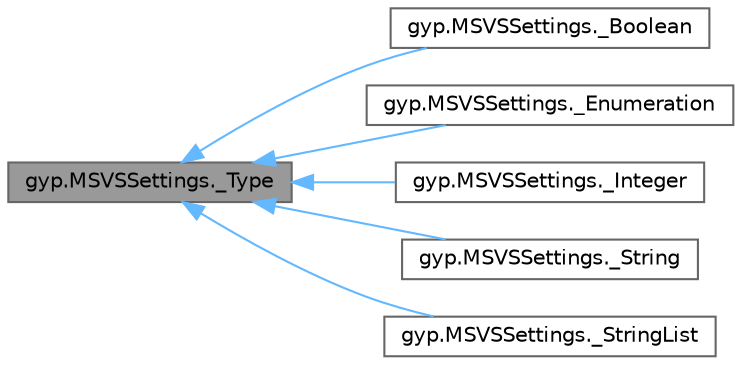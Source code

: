 digraph "gyp.MSVSSettings._Type"
{
 // LATEX_PDF_SIZE
  bgcolor="transparent";
  edge [fontname=Helvetica,fontsize=10,labelfontname=Helvetica,labelfontsize=10];
  node [fontname=Helvetica,fontsize=10,shape=box,height=0.2,width=0.4];
  rankdir="LR";
  Node1 [id="Node000001",label="gyp.MSVSSettings._Type",height=0.2,width=0.4,color="gray40", fillcolor="grey60", style="filled", fontcolor="black",tooltip=" "];
  Node1 -> Node2 [id="edge1_Node000001_Node000002",dir="back",color="steelblue1",style="solid",tooltip=" "];
  Node2 [id="Node000002",label="gyp.MSVSSettings._Boolean",height=0.2,width=0.4,color="gray40", fillcolor="white", style="filled",URL="$classgyp_1_1_m_s_v_s_settings_1_1___boolean.html",tooltip=" "];
  Node1 -> Node3 [id="edge2_Node000001_Node000003",dir="back",color="steelblue1",style="solid",tooltip=" "];
  Node3 [id="Node000003",label="gyp.MSVSSettings._Enumeration",height=0.2,width=0.4,color="gray40", fillcolor="white", style="filled",URL="$classgyp_1_1_m_s_v_s_settings_1_1___enumeration.html",tooltip=" "];
  Node1 -> Node4 [id="edge3_Node000001_Node000004",dir="back",color="steelblue1",style="solid",tooltip=" "];
  Node4 [id="Node000004",label="gyp.MSVSSettings._Integer",height=0.2,width=0.4,color="gray40", fillcolor="white", style="filled",URL="$classgyp_1_1_m_s_v_s_settings_1_1___integer.html",tooltip=" "];
  Node1 -> Node5 [id="edge4_Node000001_Node000005",dir="back",color="steelblue1",style="solid",tooltip=" "];
  Node5 [id="Node000005",label="gyp.MSVSSettings._String",height=0.2,width=0.4,color="gray40", fillcolor="white", style="filled",URL="$classgyp_1_1_m_s_v_s_settings_1_1___string.html",tooltip=" "];
  Node1 -> Node6 [id="edge5_Node000001_Node000006",dir="back",color="steelblue1",style="solid",tooltip=" "];
  Node6 [id="Node000006",label="gyp.MSVSSettings._StringList",height=0.2,width=0.4,color="gray40", fillcolor="white", style="filled",URL="$classgyp_1_1_m_s_v_s_settings_1_1___string_list.html",tooltip=" "];
}
